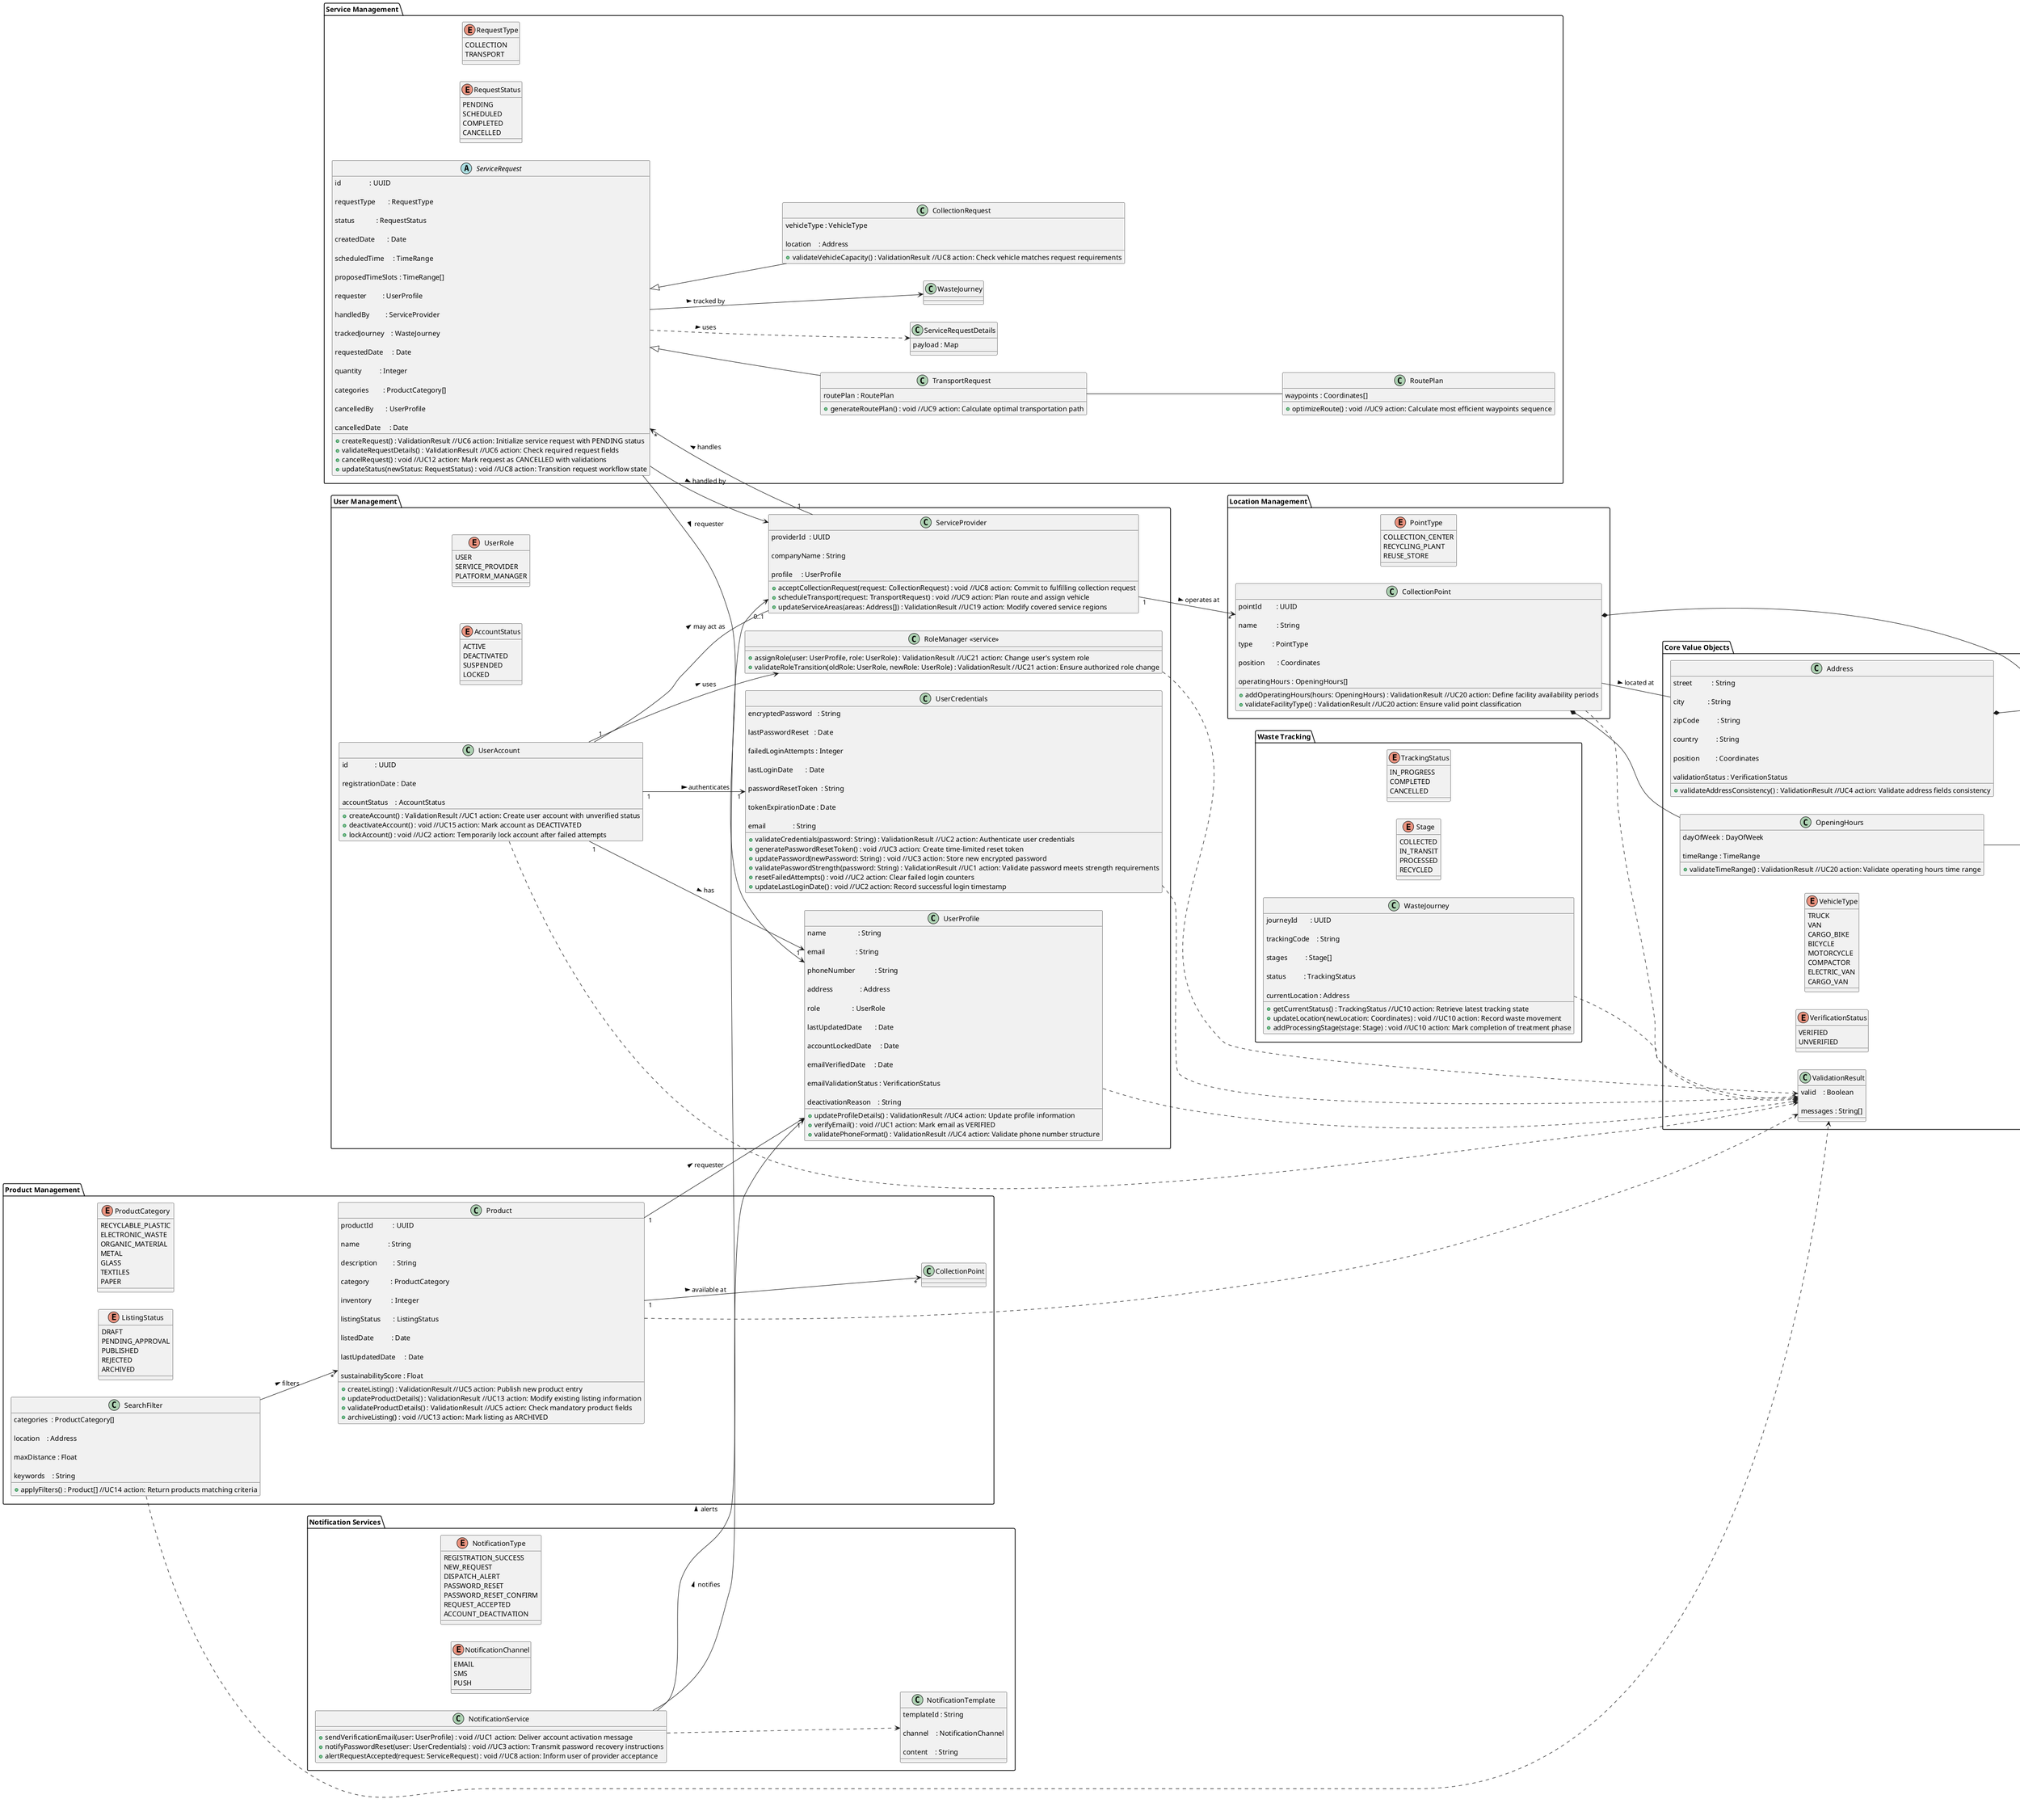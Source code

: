 @startuml
left to right direction
' ──────────────────────────────────────────────
'  CORE VALUE OBJECTS
' ──────────────────────────────────────────────
package "Core Value Objects" {
enum VerificationStatus {
VERIFIED
UNVERIFIED
}
enum VehicleType {
TRUCK
VAN
CARGO_BIKE
BICYCLE
MOTORCYCLE
COMPACTOR
ELECTRIC_VAN
CARGO_VAN
}
enum DayOfWeek {
MON
TUE
WED
THU
FRI
SAT
SUN
}
class ValidationResult {

valid    : Boolean

messages : String[]
}
class Coordinates {

latitude  : Float

longitude : Float
}
class Address {

street           : String

city             : String

zipCode          : String

country          : String

position         : Coordinates

validationStatus : VerificationStatus

+ validateAddressConsistency() : ValidationResult //UC4 action: Validate address fields consistency
}
class TimeRange {

start : LocalTime

end   : LocalTime
}
class OpeningHours {

dayOfWeek : DayOfWeek

timeRange : TimeRange

+ validateTimeRange() : ValidationResult //UC20 action: Validate operating hours time range
}
Address *-- Coordinates
OpeningHours -- TimeRange
}
' ──────────────────────────────────────────────
'  USER MANAGEMENT
' ──────────────────────────────────────────────
package "User Management" {
enum UserRole {
USER
SERVICE_PROVIDER
PLATFORM_MANAGER
}
enum AccountStatus {
ACTIVE
DEACTIVATED
SUSPENDED
LOCKED
}
class UserAccount {

id               : UUID

registrationDate : Date

accountStatus    : AccountStatus

+ createAccount() : ValidationResult //UC1 action: Create user account with unverified status
+ deactivateAccount() : void //UC15 action: Mark account as DEACTIVATED
+ lockAccount() : void //UC2 action: Temporarily lock account after failed attempts
}
class UserProfile {

name                  : String

email                 : String

phoneNumber           : String

address               : Address

role                  : UserRole

lastUpdatedDate       : Date

accountLockedDate     : Date

emailVerifiedDate     : Date

emailValidationStatus : VerificationStatus

deactivationReason    : String

+ updateProfileDetails() : ValidationResult //UC4 action: Update profile information
+ verifyEmail() : void //UC1 action: Mark email as VERIFIED
+ validatePhoneFormat() : ValidationResult //UC4 action: Validate phone number structure
}
class UserCredentials {

encryptedPassword   : String

lastPasswordReset   : Date

failedLoginAttempts : Integer

lastLoginDate       : Date

passwordResetToken  : String

tokenExpirationDate : Date

email               : String

+ validateCredentials(password: String) : ValidationResult //UC2 action: Authenticate user credentials
+ generatePasswordResetToken() : void //UC3 action: Create time-limited reset token
+ updatePassword(newPassword: String) : void //UC3 action: Store new encrypted password
+ validatePasswordStrength(password: String) : ValidationResult //UC1 action: Validate password meets strength requirements
+ resetFailedAttempts() : void //UC2 action: Clear failed login counters
+ updateLastLoginDate() : void //UC2 action: Record successful login timestamp
}
class ServiceProvider {

providerId  : UUID

companyName : String

profile     : UserProfile

+ acceptCollectionRequest(request: CollectionRequest) : void //UC8 action: Commit to fulfilling collection request
+ scheduleTransport(request: TransportRequest) : void //UC9 action: Plan route and assign vehicle
+ updateServiceAreas(areas: Address[]) : ValidationResult //UC19 action: Modify covered service regions
}
class "RoleManager <<service>>" as RoleManager {
+ assignRole(user: UserProfile, role: UserRole) : ValidationResult //UC21 action: Change user's system role
+ validateRoleTransition(oldRole: UserRole, newRole: UserRole) : ValidationResult //UC21 action: Ensure authorized role change
}
UserAccount ..> ValidationResult
UserProfile ..> ValidationResult
UserCredentials ..> ValidationResult
RoleManager ..> ValidationResult
UserAccount "1" --> "1" UserProfile : has >
UserAccount "1" --> "1" UserCredentials : authenticates >
UserAccount --> RoleManager : uses >
UserAccount "1" -- "0..1" ServiceProvider : may act as >
}
' ──────────────────────────────────────────────
'  SERVICE MANAGEMENT
' ──────────────────────────────────────────────
package "Service Management" {
enum RequestType {
COLLECTION
TRANSPORT
}
enum RequestStatus {
PENDING
SCHEDULED
COMPLETED
CANCELLED
}
abstract class ServiceRequest {

id                : UUID

requestType       : RequestType

status            : RequestStatus

createdDate       : Date

scheduledTime     : TimeRange

proposedTimeSlots : TimeRange[]

requester         : UserProfile

handledBy         : ServiceProvider

trackedJourney    : WasteJourney

requestedDate     : Date

quantity          : Integer

categories        : ProductCategory[]

cancelledBy       : UserProfile

cancelledDate     : Date

+ createRequest() : ValidationResult //UC6 action: Initialize service request with PENDING status
+ validateRequestDetails() : ValidationResult //UC6 action: Check required request fields
+ cancelRequest() : void //UC12 action: Mark request as CANCELLED with validations
+ updateStatus(newStatus: RequestStatus) : void //UC8 action: Transition request workflow state
}
class CollectionRequest extends ServiceRequest {

vehicleType : VehicleType

location    : Address

+ validateVehicleCapacity() : ValidationResult //UC8 action: Check vehicle matches request requirements
}
class TransportRequest extends ServiceRequest {

routePlan : RoutePlan

+ generateRoutePlan() : void //UC9 action: Calculate optimal transportation path
}
class ServiceRequestDetails {

payload : Map
}
ServiceRequest ..> ServiceRequestDetails : uses >
class RoutePlan {

waypoints : Coordinates[]

+ optimizeRoute() : void //UC9 action: Calculate most efficient waypoints sequence
}
ServiceProvider "1" --> "*" ServiceRequest : handles >

TransportRequest -- RoutePlan
ServiceRequest --> WasteJourney : tracked by >
ServiceRequest --> UserProfile : requester >
ServiceRequest --> ServiceProvider : handled by >
}
' ──────────────────────────────────────────────
'  WASTE TRACKING
' ──────────────────────────────────────────────
package "Waste Tracking" {
enum TrackingStatus {
IN_PROGRESS
COMPLETED
CANCELLED
}
enum Stage {
COLLECTED
IN_TRANSIT
PROCESSED
RECYCLED
}
class WasteJourney {

journeyId       : UUID

trackingCode    : String

stages          : Stage[]

status          : TrackingStatus

currentLocation : Address

+ getCurrentStatus() : TrackingStatus //UC10 action: Retrieve latest tracking state
+ updateLocation(newLocation: Coordinates) : void //UC10 action: Record waste movement
+ addProcessingStage(stage: Stage) : void //UC10 action: Mark completion of treatment phase
}
WasteJourney ..> ValidationResult
}
' ──────────────────────────────────────────────
'  PRODUCT MANAGEMENT
' ──────────────────────────────────────────────
package "Product Management" {
enum ProductCategory {
RECYCLABLE_PLASTIC
ELECTRONIC_WASTE
ORGANIC_MATERIAL
METAL
GLASS
TEXTILES
PAPER
}
enum ListingStatus {
DRAFT
PENDING_APPROVAL
PUBLISHED
REJECTED
ARCHIVED
}
class Product {

productId           : UUID

name                : String

description         : String

category            : ProductCategory

inventory           : Integer

listingStatus       : ListingStatus

listedDate          : Date

lastUpdatedDate     : Date

sustainabilityScore : Float

+ createListing() : ValidationResult //UC5 action: Publish new product entry
+ updateProductDetails() : ValidationResult //UC13 action: Modify existing listing information
+ validateProductDetails() : ValidationResult //UC5 action: Check mandatory product fields
+ archiveListing() : void //UC13 action: Mark listing as ARCHIVED
}
class SearchFilter {

categories  : ProductCategory[]

location    : Address

maxDistance : Float

keywords    : String

+ applyFilters() : Product[] //UC14 action: Return products matching criteria
}
Product ..> ValidationResult
SearchFilter ..> ValidationResult
Product "1" --> "*" CollectionPoint : available at >
Product "1" --> "1" UserProfile      : requester >
SearchFilter --> "*" Product            : filters >
}
' ──────────────────────────────────────────────
'  LOCATION MANAGEMENT
' ──────────────────────────────────────────────
package "Location Management" {
enum PointType {
COLLECTION_CENTER
RECYCLING_PLANT
REUSE_STORE
}
class CollectionPoint {

pointId        : UUID

name           : String

type           : PointType

position       : Coordinates

operatingHours : OpeningHours[]

+ addOperatingHours(hours: OpeningHours) : ValidationResult //UC20 action: Define facility availability periods
+ validateFacilityType() : ValidationResult //UC20 action: Ensure valid point classification
}
CollectionPoint ..> ValidationResult
CollectionPoint *-- Coordinates
CollectionPoint *-- OpeningHours
CollectionPoint -- Address : located at >
ServiceProvider "1" --> "*" CollectionPoint : operates at >
}
' ──────────────────────────────────────────────
'  NOTIFICATION SERVICES
' ──────────────────────────────────────────────
package "Notification Services" {
enum NotificationType {
REGISTRATION_SUCCESS
NEW_REQUEST
DISPATCH_ALERT
PASSWORD_RESET
PASSWORD_RESET_CONFIRM
REQUEST_ACCEPTED
ACCOUNT_DEACTIVATION
}
enum NotificationChannel{
EMAIL
SMS
PUSH
}
class NotificationTemplate {

templateId : String

channel    : NotificationChannel

content    : String
}
class NotificationService {
+ sendVerificationEmail(user: UserProfile) : void //UC1 action: Deliver account activation message
+ notifyPasswordReset(user: UserCredentials) : void //UC3 action: Transmit password recovery instructions
+ alertRequestAccepted(request: ServiceRequest) : void //UC8 action: Inform user of provider acceptance
}
NotificationService ..> NotificationTemplate
NotificationService --> UserProfile     : notifies >
NotificationService --> ServiceProvider : alerts >
}
@enduml